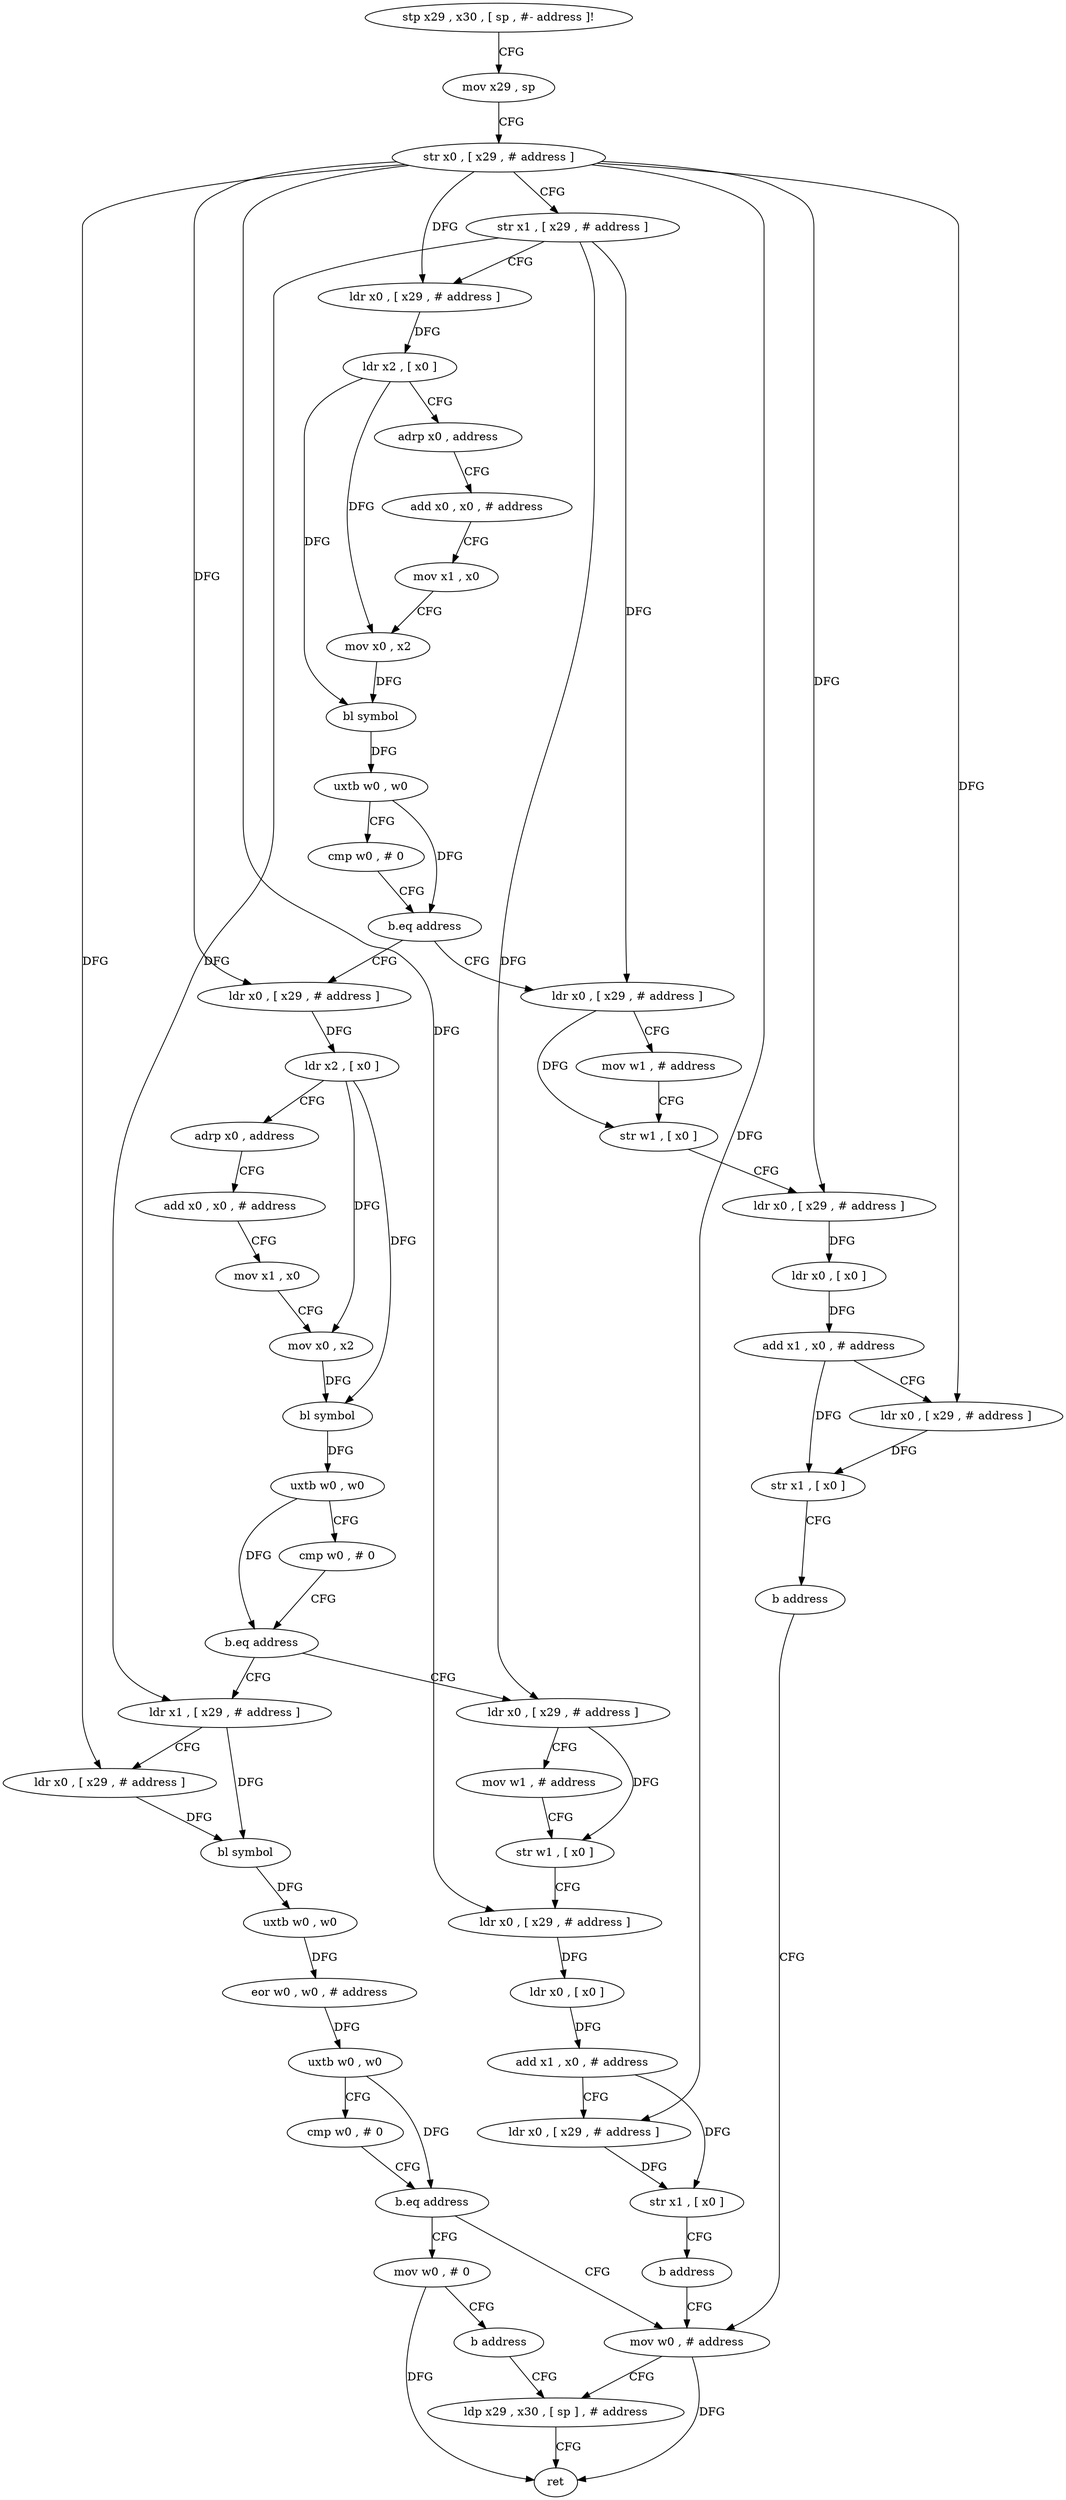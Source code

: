 digraph "func" {
"178348" [label = "stp x29 , x30 , [ sp , #- address ]!" ]
"178352" [label = "mov x29 , sp" ]
"178356" [label = "str x0 , [ x29 , # address ]" ]
"178360" [label = "str x1 , [ x29 , # address ]" ]
"178364" [label = "ldr x0 , [ x29 , # address ]" ]
"178368" [label = "ldr x2 , [ x0 ]" ]
"178372" [label = "adrp x0 , address" ]
"178376" [label = "add x0 , x0 , # address" ]
"178380" [label = "mov x1 , x0" ]
"178384" [label = "mov x0 , x2" ]
"178388" [label = "bl symbol" ]
"178392" [label = "uxtb w0 , w0" ]
"178396" [label = "cmp w0 , # 0" ]
"178400" [label = "b.eq address" ]
"178440" [label = "ldr x0 , [ x29 , # address ]" ]
"178404" [label = "ldr x0 , [ x29 , # address ]" ]
"178444" [label = "ldr x2 , [ x0 ]" ]
"178448" [label = "adrp x0 , address" ]
"178452" [label = "add x0 , x0 , # address" ]
"178456" [label = "mov x1 , x0" ]
"178460" [label = "mov x0 , x2" ]
"178464" [label = "bl symbol" ]
"178468" [label = "uxtb w0 , w0" ]
"178472" [label = "cmp w0 , # 0" ]
"178476" [label = "b.eq address" ]
"178516" [label = "ldr x1 , [ x29 , # address ]" ]
"178480" [label = "ldr x0 , [ x29 , # address ]" ]
"178408" [label = "mov w1 , # address" ]
"178412" [label = "str w1 , [ x0 ]" ]
"178416" [label = "ldr x0 , [ x29 , # address ]" ]
"178420" [label = "ldr x0 , [ x0 ]" ]
"178424" [label = "add x1 , x0 , # address" ]
"178428" [label = "ldr x0 , [ x29 , # address ]" ]
"178432" [label = "str x1 , [ x0 ]" ]
"178436" [label = "b address" ]
"178556" [label = "mov w0 , # address" ]
"178520" [label = "ldr x0 , [ x29 , # address ]" ]
"178524" [label = "bl symbol" ]
"178528" [label = "uxtb w0 , w0" ]
"178532" [label = "eor w0 , w0 , # address" ]
"178536" [label = "uxtb w0 , w0" ]
"178540" [label = "cmp w0 , # 0" ]
"178544" [label = "b.eq address" ]
"178548" [label = "mov w0 , # 0" ]
"178484" [label = "mov w1 , # address" ]
"178488" [label = "str w1 , [ x0 ]" ]
"178492" [label = "ldr x0 , [ x29 , # address ]" ]
"178496" [label = "ldr x0 , [ x0 ]" ]
"178500" [label = "add x1 , x0 , # address" ]
"178504" [label = "ldr x0 , [ x29 , # address ]" ]
"178508" [label = "str x1 , [ x0 ]" ]
"178512" [label = "b address" ]
"178560" [label = "ldp x29 , x30 , [ sp ] , # address" ]
"178552" [label = "b address" ]
"178564" [label = "ret" ]
"178348" -> "178352" [ label = "CFG" ]
"178352" -> "178356" [ label = "CFG" ]
"178356" -> "178360" [ label = "CFG" ]
"178356" -> "178364" [ label = "DFG" ]
"178356" -> "178440" [ label = "DFG" ]
"178356" -> "178416" [ label = "DFG" ]
"178356" -> "178428" [ label = "DFG" ]
"178356" -> "178520" [ label = "DFG" ]
"178356" -> "178492" [ label = "DFG" ]
"178356" -> "178504" [ label = "DFG" ]
"178360" -> "178364" [ label = "CFG" ]
"178360" -> "178404" [ label = "DFG" ]
"178360" -> "178516" [ label = "DFG" ]
"178360" -> "178480" [ label = "DFG" ]
"178364" -> "178368" [ label = "DFG" ]
"178368" -> "178372" [ label = "CFG" ]
"178368" -> "178384" [ label = "DFG" ]
"178368" -> "178388" [ label = "DFG" ]
"178372" -> "178376" [ label = "CFG" ]
"178376" -> "178380" [ label = "CFG" ]
"178380" -> "178384" [ label = "CFG" ]
"178384" -> "178388" [ label = "DFG" ]
"178388" -> "178392" [ label = "DFG" ]
"178392" -> "178396" [ label = "CFG" ]
"178392" -> "178400" [ label = "DFG" ]
"178396" -> "178400" [ label = "CFG" ]
"178400" -> "178440" [ label = "CFG" ]
"178400" -> "178404" [ label = "CFG" ]
"178440" -> "178444" [ label = "DFG" ]
"178404" -> "178408" [ label = "CFG" ]
"178404" -> "178412" [ label = "DFG" ]
"178444" -> "178448" [ label = "CFG" ]
"178444" -> "178460" [ label = "DFG" ]
"178444" -> "178464" [ label = "DFG" ]
"178448" -> "178452" [ label = "CFG" ]
"178452" -> "178456" [ label = "CFG" ]
"178456" -> "178460" [ label = "CFG" ]
"178460" -> "178464" [ label = "DFG" ]
"178464" -> "178468" [ label = "DFG" ]
"178468" -> "178472" [ label = "CFG" ]
"178468" -> "178476" [ label = "DFG" ]
"178472" -> "178476" [ label = "CFG" ]
"178476" -> "178516" [ label = "CFG" ]
"178476" -> "178480" [ label = "CFG" ]
"178516" -> "178520" [ label = "CFG" ]
"178516" -> "178524" [ label = "DFG" ]
"178480" -> "178484" [ label = "CFG" ]
"178480" -> "178488" [ label = "DFG" ]
"178408" -> "178412" [ label = "CFG" ]
"178412" -> "178416" [ label = "CFG" ]
"178416" -> "178420" [ label = "DFG" ]
"178420" -> "178424" [ label = "DFG" ]
"178424" -> "178428" [ label = "CFG" ]
"178424" -> "178432" [ label = "DFG" ]
"178428" -> "178432" [ label = "DFG" ]
"178432" -> "178436" [ label = "CFG" ]
"178436" -> "178556" [ label = "CFG" ]
"178556" -> "178560" [ label = "CFG" ]
"178556" -> "178564" [ label = "DFG" ]
"178520" -> "178524" [ label = "DFG" ]
"178524" -> "178528" [ label = "DFG" ]
"178528" -> "178532" [ label = "DFG" ]
"178532" -> "178536" [ label = "DFG" ]
"178536" -> "178540" [ label = "CFG" ]
"178536" -> "178544" [ label = "DFG" ]
"178540" -> "178544" [ label = "CFG" ]
"178544" -> "178556" [ label = "CFG" ]
"178544" -> "178548" [ label = "CFG" ]
"178548" -> "178552" [ label = "CFG" ]
"178548" -> "178564" [ label = "DFG" ]
"178484" -> "178488" [ label = "CFG" ]
"178488" -> "178492" [ label = "CFG" ]
"178492" -> "178496" [ label = "DFG" ]
"178496" -> "178500" [ label = "DFG" ]
"178500" -> "178504" [ label = "CFG" ]
"178500" -> "178508" [ label = "DFG" ]
"178504" -> "178508" [ label = "DFG" ]
"178508" -> "178512" [ label = "CFG" ]
"178512" -> "178556" [ label = "CFG" ]
"178560" -> "178564" [ label = "CFG" ]
"178552" -> "178560" [ label = "CFG" ]
}
